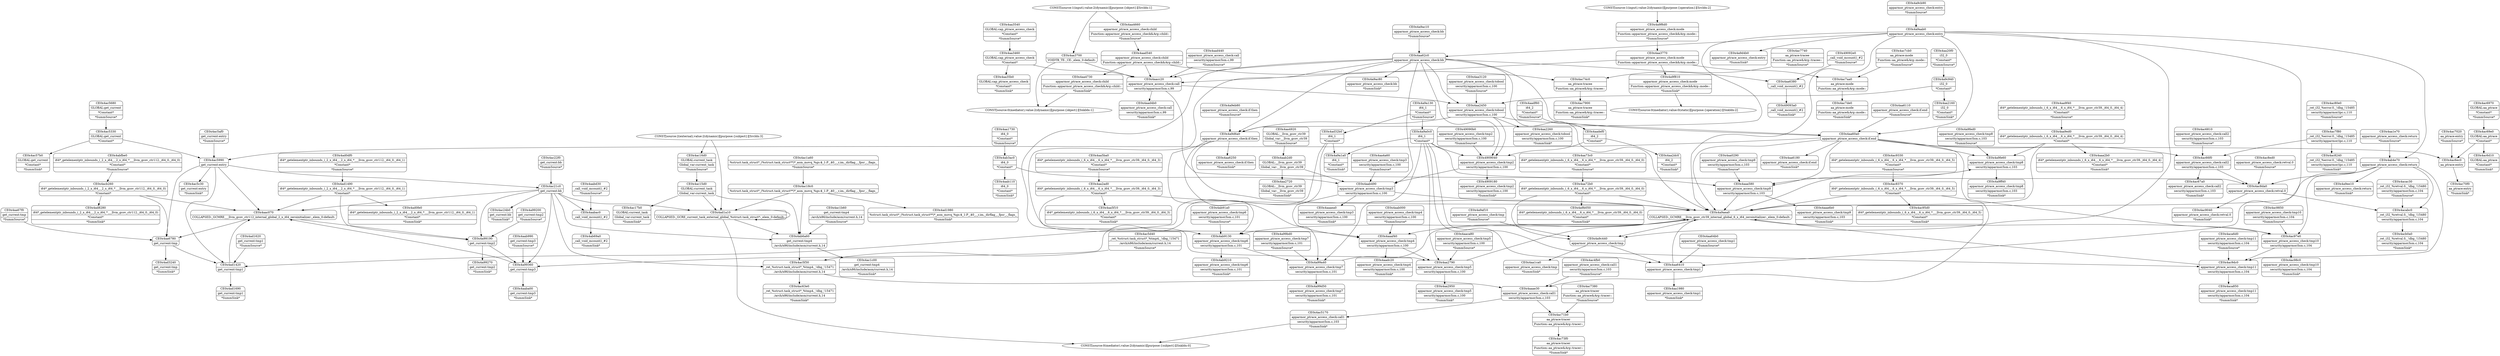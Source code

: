 digraph {
	CE0x4ad1490 [shape=record,shape=Mrecord,label="{CE0x4ad1490|i64*_getelementptr_inbounds_(_2_x_i64_,_2_x_i64_*___llvm_gcov_ctr112,_i64_0,_i64_1)|*Constant*}"]
	CE0x49093a0 [shape=record,shape=Mrecord,label="{CE0x49093a0|_call_void_mcount()_#2|*SummSink*}"]
	CE0x4ab4e70 [shape=record,shape=Mrecord,label="{CE0x4ab4e70|apparmor_ptrace_access_check:return}"]
	CE0x4aa6780 [shape=record,shape=Mrecord,label="{CE0x4aa6780|get_current:tmp}"]
	CE0x4ad32b0 [shape=record,shape=Mrecord,label="{CE0x4ad32b0|i64_1|*Constant*}"]
	CE0x4aa6110 [shape=record,shape=Mrecord,label="{CE0x4aa6110|apparmor_ptrace_access_check:if.end|*SummSource*}"]
	CE0x4aa3120 [shape=record,shape=Mrecord,label="{CE0x4aa3120|apparmor_ptrace_access_check:tobool|security/apparmor/lsm.c,100|*SummSource*}"]
	CE0x4ab9130 [shape=record,shape=Mrecord,label="{CE0x4ab9130|apparmor_ptrace_access_check:tmp6|security/apparmor/lsm.c,101}"]
	CE0x4aab000 [shape=record,shape=Mrecord,label="{CE0x4aab000|apparmor_ptrace_access_check:tmp4|security/apparmor/lsm.c,100|*SummSource*}"]
	CE0x4aa0290 [shape=record,shape=Mrecord,label="{CE0x4aa0290|apparmor_ptrace_access_check:tmp9|security/apparmor/lsm.c,103|*SummSource*}"]
	CE0x4a99200 [shape=record,shape=Mrecord,label="{CE0x4a99200|get_current:tmp2|*SummSource*}"]
	CE0x4ac5990 [shape=record,shape=Mrecord,label="{CE0x4ac5990|get_current:entry}"]
	CE0x4ab91a0 [shape=record,shape=Mrecord,label="{CE0x4ab91a0|apparmor_ptrace_access_check:tmp6|security/apparmor/lsm.c,101|*SummSource*}"]
	CE0x4aadf60 [shape=record,shape=Mrecord,label="{CE0x4aadf60|i64_2|*Constant*|*SummSource*}"]
	CE0x4ac7cb0 [shape=record,shape=Mrecord,label="{CE0x4ac7cb0|aa_ptrace:mode|Function::aa_ptrace&Arg::mode::|*SummSource*}"]
	CE0x4aa67f0 [shape=record,shape=Mrecord,label="{CE0x4aa67f0|get_current:tmp|*SummSource*}"]
	CE0x4aaba00 [shape=record,shape=Mrecord,label="{CE0x4aaba00|get_current:tmp3|*SummSink*}"]
	CE0x4aaaea0 [shape=record,shape=Mrecord,label="{CE0x4aaaea0|apparmor_ptrace_access_check:tmp3|security/apparmor/lsm.c,100|*SummSink*}"]
	CE0x4ac7020 [shape=record,shape=Mrecord,label="{CE0x4ac7020|aa_ptrace:entry|*SummSource*}"]
	CE0x4ac69e0 [shape=record,shape=Mrecord,label="{CE0x4ac69e0|GLOBAL:aa_ptrace|*Constant*}"]
	CE0x4ad1980 [shape=record,shape=Mrecord,label="{CE0x4ad1980|%struct.task_struct*_(%struct.task_struct**)*_asm_movq_%gs:$_1:P_,$0_,_r,im,_dirflag_,_fpsr_,_flags_|*SummSink*}"]
	"CONST[source:1(input),value:2(dynamic)][purpose:{object}][SrcIdx:1]"
	CE0x4aa73c0 [shape=record,shape=Mrecord,label="{CE0x4aa73c0|i64*_getelementptr_inbounds_(_6_x_i64_,_6_x_i64_*___llvm_gcov_ctr39,_i64_0,_i64_0)|*Constant*|*SummSource*}"]
	CE0x4ac6810 [shape=record,shape=Mrecord,label="{CE0x4ac6810|apparmor_ptrace_access_check:call2|security/apparmor/lsm.c,103|*SummSource*}"]
	CE0x4aca6d0 [shape=record,shape=Mrecord,label="{CE0x4aca6d0|apparmor_ptrace_access_check:tmp11|security/apparmor/lsm.c,104|*SummSource*}"]
	CE0x4a9aab0 [shape=record,shape=Mrecord,label="{CE0x4a9aab0|apparmor_ptrace_access_check:entry}"]
	CE0x4aca850 [shape=record,shape=Mrecord,label="{CE0x4aca850|apparmor_ptrace_access_check:tmp11|security/apparmor/lsm.c,104|*SummSink*}"]
	CE0x4aa2260 [shape=record,shape=Mrecord,label="{CE0x4aa2260|apparmor_ptrace_access_check:tobool|security/apparmor/lsm.c,100|*SummSink*}"]
	CE0x4a9d4b0 [shape=record,shape=Mrecord,label="{CE0x4a9d4b0|apparmor_ptrace_access_check:entry|*SummSink*}"]
	CE0x4a9ac10 [shape=record,shape=Mrecord,label="{CE0x4a9ac10|apparmor_ptrace_access_check:bb|*SummSource*}"]
	CE0x4ac63e0 [shape=record,shape=Mrecord,label="{CE0x4ac63e0|_ret_%struct.task_struct*_%tmp4,_!dbg_!15471|./arch/x86/include/asm/current.h,14|*SummSink*}"]
	CE0x4ac95d0 [shape=record,shape=Mrecord,label="{CE0x4ac95d0|i64*_getelementptr_inbounds_(_6_x_i64_,_6_x_i64_*___llvm_gcov_ctr39,_i64_0,_i64_5)|*Constant*|*SummSink*}"]
	CE0x4aad540 [shape=record,shape=Mrecord,label="{CE0x4aad540|apparmor_ptrace_access_check:child|Function::apparmor_ptrace_access_check&Arg::child::}"]
	CE0x4a9f810 [shape=record,shape=Mrecord,label="{CE0x4a9f810|apparmor_ptrace_access_check:mode|Function::apparmor_ptrace_access_check&Arg::mode::|*SummSink*}"]
	CE0x4aacc20 [shape=record,shape=Mrecord,label="{CE0x4aacc20|apparmor_ptrace_access_check:call|security/apparmor/lsm.c,99}"]
	CE0x4ab69a0 [shape=record,shape=Mrecord,label="{CE0x4ab69a0|_call_void_mcount()_#2|*SummSink*}"]
	CE0x4a99270 [shape=record,shape=Mrecord,label="{CE0x4a99270|get_current:tmp2|*SummSink*}"]
	CE0x4ac8370 [shape=record,shape=Mrecord,label="{CE0x4ac8370|i64*_getelementptr_inbounds_(_6_x_i64_,_6_x_i64_*___llvm_gcov_ctr39,_i64_0,_i64_5)|*Constant*}"]
	CE0x4ac67a0 [shape=record,shape=Mrecord,label="{CE0x4ac67a0|apparmor_ptrace_access_check:call2|security/apparmor/lsm.c,103|*SummSink*}"]
	CE0x4a9a130 [shape=record,shape=Mrecord,label="{CE0x4a9a130|i64_1|*Constant*|*SummSource*}"]
	CE0x4ac5170 [shape=record,shape=Mrecord,label="{CE0x4ac5170|apparmor_ptrace_access_check:call1|security/apparmor/lsm.c,103|*SummSink*}"]
	CE0x4aaca80 [shape=record,shape=Mrecord,label="{CE0x4aaca80|apparmor_ptrace_access_check:tmp5|security/apparmor/lsm.c,100|*SummSource*}"]
	CE0x4ac7380 [shape=record,shape=Mrecord,label="{CE0x4ac7380|aa_ptrace:tracer|Function::aa_ptrace&Arg::tracer::|*SummSource*}"]
	CE0x4ac80e0 [shape=record,shape=Mrecord,label="{CE0x4ac80e0|_ret_i32_%error.0,_!dbg_!15485|security/apparmor/ipc.c,110|*SummSource*}"]
	CE0x4aadc20 [shape=record,shape=Mrecord,label="{CE0x4aadc20|apparmor_ptrace_access_check:tmp4|security/apparmor/lsm.c,100|*SummSink*}"]
	CE0x4aa5f10 [shape=record,shape=Mrecord,label="{CE0x4aa5f10|i64*_getelementptr_inbounds_(_6_x_i64_,_6_x_i64_*___llvm_gcov_ctr39,_i64_0,_i64_3)|*Constant*|*SummSink*}"]
	"CONST[source:0(mediator),value:0(static)][purpose:{operation}][SnkIdx:2]"
	CE0x4ac4fb0 [shape=record,shape=Mrecord,label="{CE0x4ac4fb0|apparmor_ptrace_access_check:call1|security/apparmor/lsm.c,103|*SummSource*}"]
	CE0x4ad1420 [shape=record,shape=Mrecord,label="{CE0x4ad1420|get_current:tmp1}"]
	CE0x4aa20f0 [shape=record,shape=Mrecord,label="{CE0x4aa20f0|i32_0|*Constant*|*SummSource*}"]
	CE0x4a9fe60 [shape=record,shape=Mrecord,label="{CE0x4a9fe60|apparmor_ptrace_access_check:tmp8|security/apparmor/lsm.c,103}"]
	CE0x4ad0df0 [shape=record,shape=Mrecord,label="{CE0x4ad0df0|i64*_getelementptr_inbounds_(_2_x_i64_,_2_x_i64_*___llvm_gcov_ctr112,_i64_0,_i64_1)|*Constant*|*SummSource*}"]
	CE0x4a9ee10 [shape=record,shape=Mrecord,label="{CE0x4a9ee10|apparmor_ptrace_access_check:return|*SummSink*}"]
	CE0x4aa72b0 [shape=record,shape=Mrecord,label="{CE0x4aa72b0|i64*_getelementptr_inbounds_(_6_x_i64_,_6_x_i64_*___llvm_gcov_ctr39,_i64_0,_i64_0)|*Constant*}"]
	CE0x4ac21c0 [shape=record,shape=Mrecord,label="{CE0x4ac21c0|get_current:bb}"]
	CE0x4a9aea0 [shape=record,shape=Mrecord,label="{CE0x4a9aea0|COLLAPSED:_GCMRE___llvm_gcov_ctr39_internal_global_6_x_i64_zeroinitializer:_elem_0:default:}"]
	CE0x4ac5c30 [shape=record,shape=Mrecord,label="{CE0x4ac5c30|get_current:entry|*SummSink*}"]
	CE0x4ab6a60 [shape=record,shape=Mrecord,label="{CE0x4ab6a60|get_current:tmp4|./arch/x86/include/asm/current.h,14}"]
	CE0x4ac5330 [shape=record,shape=Mrecord,label="{CE0x4ac5330|GLOBAL:get_current|*Constant*}"]
	CE0x4909040 [shape=record,shape=Mrecord,label="{CE0x4909040|apparmor_ptrace_access_check:tmp2|security/apparmor/lsm.c,100}"]
	CE0x4aa4920 [shape=record,shape=Mrecord,label="{CE0x4aa4920|GLOBAL:__llvm_gcov_ctr39|Global_var:__llvm_gcov_ctr39|*SummSource*}"]
	"CONST[source:0(mediator),value:2(dynamic)][purpose:{subject}][SnkIdx:0]"
	CE0x4ac24b0 [shape=record,shape=Mrecord,label="{CE0x4ac24b0|get_current:bb|*SummSink*}"]
	CE0x4ac17b0 [shape=record,shape=Mrecord,label="{CE0x4ac17b0|GLOBAL:current_task|Global_var:current_task|*SummSink*}"]
	CE0x4a99360 [shape=record,shape=Mrecord,label="{CE0x4a99360|get_current:tmp3}"]
	CE0x4ac5af0 [shape=record,shape=Mrecord,label="{CE0x4ac5af0|get_current:entry|*SummSource*}"]
	CE0x4ad1620 [shape=record,shape=Mrecord,label="{CE0x4ad1620|get_current:tmp1|*SummSource*}"]
	CE0x4a9a1a0 [shape=record,shape=Mrecord,label="{CE0x4a9a1a0|i64_1|*Constant*|*SummSink*}"]
	CE0x4ac8da0 [shape=record,shape=Mrecord,label="{CE0x4ac8da0|apparmor_ptrace_access_check:retval.0}"]
	CE0x4acabc0 [shape=record,shape=Mrecord,label="{CE0x4acabc0|_ret_i32_%retval.0,_!dbg_!15480|security/apparmor/lsm.c,104}"]
	CE0x4ac7f80 [shape=record,shape=Mrecord,label="{CE0x4ac7f80|_ret_i32_%error.0,_!dbg_!15485|security/apparmor/ipc.c,110}"]
	CE0x4ab3ac0 [shape=record,shape=Mrecord,label="{CE0x4ab3ac0|i64_0|*Constant*}"]
	CE0x4ac71b0 [shape=record,shape=Mrecord,label="{CE0x4ac71b0|aa_ptrace:tracer|Function::aa_ptrace&Arg::tracer::}"]
	CE0x4aa4730 [shape=record,shape=Mrecord,label="{CE0x4aa4730|apparmor_ptrace_access_check:child|Function::apparmor_ptrace_access_check&Arg::child::|*SummSink*}"]
	CE0x4aa3700 [shape=record,shape=Mrecord,label="{CE0x4aa3700|VOIDTB_TE:_CE:_elem_0:default:}"]
	CE0x4ac98c0 [shape=record,shape=Mrecord,label="{CE0x4ac98c0|apparmor_ptrace_access_check:tmp10|security/apparmor/lsm.c,104|*SummSink*}"]
	CE0x4aaae30 [shape=record,shape=Mrecord,label="{CE0x4aaae30|apparmor_ptrace_access_check:call1|security/apparmor/lsm.c,103}"]
	"CONST[source:1(input),value:2(dynamic)][purpose:{operation}][SrcIdx:2]"
	CE0x4a9fed0 [shape=record,shape=Mrecord,label="{CE0x4a9fed0|apparmor_ptrace_access_check:tmp8|security/apparmor/lsm.c,103|*SummSource*}"]
	CE0x4ac6ec0 [shape=record,shape=Mrecord,label="{CE0x4ac6ec0|aa_ptrace:entry}"]
	CE0x4aa1e70 [shape=record,shape=Mrecord,label="{CE0x4aa1e70|apparmor_ptrace_access_check:return|*SummSource*}"]
	"CONST[source:0(mediator),value:2(dynamic)][purpose:{object}][SnkIdx:1]"
	CE0x4aa2ad0 [shape=record,shape=Mrecord,label="{CE0x4aa2ad0|i64*_getelementptr_inbounds_(_6_x_i64_,_6_x_i64_*___llvm_gcov_ctr39,_i64_0,_i64_3)|*Constant*}"]
	CE0x4a9cb90 [shape=record,shape=Mrecord,label="{CE0x4a9cb90|apparmor_ptrace_access_check:entry|*SummSource*}"]
	CE0x4aa1ca0 [shape=record,shape=Mrecord,label="{CE0x4aa1ca0|apparmor_ptrace_access_check:tmp|*SummSink*}"]
	CE0x4aa1730 [shape=record,shape=Mrecord,label="{CE0x4aa1730|i64_0|*Constant*|*SummSource*}"]
	CE0x4a9ff40 [shape=record,shape=Mrecord,label="{CE0x4a9ff40|apparmor_ptrace_access_check:tmp8|security/apparmor/lsm.c,103|*SummSink*}"]
	CE0x4aa2720 [shape=record,shape=Mrecord,label="{CE0x4aa2720|GLOBAL:__llvm_gcov_ctr39|Global_var:__llvm_gcov_ctr39|*SummSink*}"]
	CE0x4ac6d10 [shape=record,shape=Mrecord,label="{CE0x4ac6d10|GLOBAL:aa_ptrace|*Constant*|*SummSink*}"]
	CE0x4aa6410 [shape=record,shape=Mrecord,label="{CE0x4aa6410|apparmor_ptrace_access_check:tmp1}"]
	CE0x4a9d6a0 [shape=record,shape=Mrecord,label="{CE0x4a9d6a0|apparmor_ptrace_access_check:if.then}"]
	CE0x4ac70f0 [shape=record,shape=Mrecord,label="{CE0x4ac70f0|aa_ptrace:entry|*SummSink*}"]
	CE0x4a9c440 [shape=record,shape=Mrecord,label="{CE0x4a9c440|apparmor_ptrace_access_check:tmp}"]
	CE0x4a9b050 [shape=record,shape=Mrecord,label="{CE0x4a9b050|i64*_getelementptr_inbounds_(_6_x_i64_,_6_x_i64_*___llvm_gcov_ctr39,_i64_0,_i64_0)|*Constant*|*SummSink*}"]
	CE0x4aad4b0 [shape=record,shape=Mrecord,label="{CE0x4aad4b0|apparmor_ptrace_access_check:call|security/apparmor/lsm.c,99|*SummSink*}"]
	CE0x4aa2790 [shape=record,shape=Mrecord,label="{CE0x4aa2790|apparmor_ptrace_access_check:tmp5|security/apparmor/lsm.c,100}"]
	CE0x4acac30 [shape=record,shape=Mrecord,label="{CE0x4acac30|_ret_i32_%retval.0,_!dbg_!15480|security/apparmor/lsm.c,104|*SummSource*}"]
	CE0x4ac18c0 [shape=record,shape=Mrecord,label="{CE0x4ac18c0|%struct.task_struct*_(%struct.task_struct**)*_asm_movq_%gs:$_1:P_,$0_,_r,im,_dirflag_,_fpsr_,_flags_}"]
	CE0x4aac070 [shape=record,shape=Mrecord,label="{CE0x4aac070|COLLAPSED:_GCMRE___llvm_gcov_ctr112_internal_global_2_x_i64_zeroinitializer:_elem_0:default:}"]
	CE0x4aa4a60 [shape=record,shape=Mrecord,label="{CE0x4aa4a60|apparmor_ptrace_access_check:tmp3|security/apparmor/lsm.c,100|*SummSource*}"]
	CE0x4a9af10 [shape=record,shape=Mrecord,label="{CE0x4a9af10|apparmor_ptrace_access_check:tmp|*SummSource*}"]
	CE0x4aa5ba0 [shape=record,shape=Mrecord,label="{CE0x4aa5ba0|i64*_getelementptr_inbounds_(_6_x_i64_,_6_x_i64_*___llvm_gcov_ctr39,_i64_0,_i64_3)|*Constant*|*SummSource*}"]
	CE0x4ad8280 [shape=record,shape=Mrecord,label="{CE0x4ad8280|i64*_getelementptr_inbounds_(_2_x_i64_,_2_x_i64_*___llvm_gcov_ctr112,_i64_0,_i64_0)|*Constant*|*SummSink*}"]
	CE0x4aa6380 [shape=record,shape=Mrecord,label="{CE0x4aa6380|_call_void_mcount()_#2}"]
	CE0x4ac5d40 [shape=record,shape=Mrecord,label="{CE0x4ac5d40|_ret_%struct.task_struct*_%tmp4,_!dbg_!15471|./arch/x86/include/asm/current.h,14|*SummSource*}"]
	CE0x4ac15d0 [shape=record,shape=Mrecord,label="{CE0x4ac15d0|GLOBAL:current_task|Global_var:current_task}"]
	CE0x4acb260 [shape=record,shape=Mrecord,label="{CE0x4acb260|i64*_getelementptr_inbounds_(_2_x_i64_,_2_x_i64_*___llvm_gcov_ctr112,_i64_0,_i64_0)|*Constant*}"]
	CE0x4ac1a60 [shape=record,shape=Mrecord,label="{CE0x4ac1a60|%struct.task_struct*_(%struct.task_struct**)*_asm_movq_%gs:$_1:P_,$0_,_r,im,_dirflag_,_fpsr_,_flags_|*SummSource*}"]
	"CONST[source:2(external),value:2(dynamic)][purpose:{subject}][SrcIdx:3]"
	CE0x4aa9f40 [shape=record,shape=Mrecord,label="{CE0x4aa9f40|i64*_getelementptr_inbounds_(_6_x_i64_,_6_x_i64_*___llvm_gcov_ctr39,_i64_0,_i64_4)|*Constant*|*SummSource*}"]
	CE0x4909180 [shape=record,shape=Mrecord,label="{CE0x4909180|apparmor_ptrace_access_check:tmp2|security/apparmor/lsm.c,100|*SummSink*}"]
	CE0x4aa2950 [shape=record,shape=Mrecord,label="{CE0x4aa2950|apparmor_ptrace_access_check:tmp5|security/apparmor/lsm.c,100|*SummSink*}"]
	CE0x4aa2160 [shape=record,shape=Mrecord,label="{CE0x4aa2160|i32_0|*Constant*|*SummSink*}"]
	CE0x4a9ac80 [shape=record,shape=Mrecord,label="{CE0x4a9ac80|apparmor_ptrace_access_check:bb|*SummSink*}"]
	CE0x4aa6180 [shape=record,shape=Mrecord,label="{CE0x4aa6180|apparmor_ptrace_access_check:if.end|*SummSink*}"]
	CE0x49092e0 [shape=record,shape=Mrecord,label="{CE0x49092e0|_call_void_mcount()_#2|*SummSource*}"]
	CE0x4a99a40 [shape=record,shape=Mrecord,label="{CE0x4a99a40|apparmor_ptrace_access_check:tmp7|security/apparmor/lsm.c,101}"]
	CE0x4ac5f30 [shape=record,shape=Mrecord,label="{CE0x4ac5f30|_ret_%struct.task_struct*_%tmp4,_!dbg_!15471|./arch/x86/include/asm/current.h,14}"]
	CE0x4ac22f0 [shape=record,shape=Mrecord,label="{CE0x4ac22f0|get_current:bb|*SummSource*}"]
	CE0x4aab490 [shape=record,shape=Mrecord,label="{CE0x4aab490|apparmor_ptrace_access_check:tmp3|security/apparmor/lsm.c,100}"]
	CE0x4aa4660 [shape=record,shape=Mrecord,label="{CE0x4aa4660|apparmor_ptrace_access_check:child|Function::apparmor_ptrace_access_check&Arg::child::|*SummSource*}"]
	CE0x4aaa6b0 [shape=record,shape=Mrecord,label="{CE0x4aaa6b0|apparmor_ptrace_access_check:tmp9|security/apparmor/lsm.c,103|*SummSink*}"]
	CE0x4aa6250 [shape=record,shape=Mrecord,label="{CE0x4aa6250|apparmor_ptrace_access_check:if.then|*SummSink*}"]
	CE0x4ac73f0 [shape=record,shape=Mrecord,label="{CE0x4ac73f0|aa_ptrace:tracer|Function::aa_ptrace&Arg::tracer::|*SummSink*}"]
	CE0x4ac7aa0 [shape=record,shape=Mrecord,label="{CE0x4ac7aa0|aa_ptrace:mode|Function::aa_ptrace&Arg::mode::}"]
	CE0x4ad3240 [shape=record,shape=Mrecord,label="{CE0x4ad3240|get_current:tmp|*SummSink*}"]
	CE0x4a9c940 [shape=record,shape=Mrecord,label="{CE0x4a9c940|i32_0|*Constant*}"]
	CE0x4ac9330 [shape=record,shape=Mrecord,label="{CE0x4ac9330|i64*_getelementptr_inbounds_(_6_x_i64_,_6_x_i64_*___llvm_gcov_ctr39,_i64_0,_i64_5)|*Constant*|*SummSource*}"]
	CE0x4abfbe0 [shape=record,shape=Mrecord,label="{CE0x4abfbe0|i64*_getelementptr_inbounds_(_2_x_i64_,_2_x_i64_*___llvm_gcov_ctr112,_i64_0,_i64_0)|*Constant*|*SummSource*}"]
	CE0x4ac9040 [shape=record,shape=Mrecord,label="{CE0x4ac9040|apparmor_ptrace_access_check:retval.0|*SummSink*}"]
	CE0x4ac1b60 [shape=record,shape=Mrecord,label="{CE0x4ac1b60|get_current:tmp4|./arch/x86/include/asm/current.h,14|*SummSource*}"]
	CE0x4acb0a0 [shape=record,shape=Mrecord,label="{CE0x4acb0a0|_ret_i32_%retval.0,_!dbg_!15480|security/apparmor/lsm.c,104|*SummSink*}"]
	CE0x4aad440 [shape=record,shape=Mrecord,label="{CE0x4aad440|apparmor_ptrace_access_check:call|security/apparmor/lsm.c,99|*SummSource*}"]
	CE0x4aa3460 [shape=record,shape=Mrecord,label="{CE0x4aa3460|GLOBAL:cap_ptrace_access_check|*Constant*}"]
	CE0x4aab2d0 [shape=record,shape=Mrecord,label="{CE0x4aab2d0|GLOBAL:__llvm_gcov_ctr39|Global_var:__llvm_gcov_ctr39}"]
	CE0x4a99190 [shape=record,shape=Mrecord,label="{CE0x4a99190|get_current:tmp2}"]
	CE0x4ac8240 [shape=record,shape=Mrecord,label="{CE0x4ac8240|_ret_i32_%error.0,_!dbg_!15485|security/apparmor/ipc.c,110|*SummSink*}"]
	CE0x4aa35b0 [shape=record,shape=Mrecord,label="{CE0x4aa35b0|GLOBAL:cap_ptrace_access_check|*Constant*|*SummSink*}"]
	CE0x4aaa580 [shape=record,shape=Mrecord,label="{CE0x4aaa580|apparmor_ptrace_access_check:tmp9|security/apparmor/lsm.c,103}"]
	CE0x4aab990 [shape=record,shape=Mrecord,label="{CE0x4aab990|get_current:tmp3|*SummSource*}"]
	CE0x4aa9ed0 [shape=record,shape=Mrecord,label="{CE0x4aa9ed0|i64*_getelementptr_inbounds_(_6_x_i64_,_6_x_i64_*___llvm_gcov_ctr39,_i64_0,_i64_4)|*Constant*}"]
	CE0x4ac97e0 [shape=record,shape=Mrecord,label="{CE0x4ac97e0|apparmor_ptrace_access_check:tmp10|security/apparmor/lsm.c,104}"]
	CE0x4aabac0 [shape=record,shape=Mrecord,label="{CE0x4aabac0|_call_void_mcount()_#2}"]
	CE0x4ac9850 [shape=record,shape=Mrecord,label="{CE0x4ac9850|apparmor_ptrace_access_check:tmp10|security/apparmor/lsm.c,104|*SummSource*}"]
	CE0x4aa62c0 [shape=record,shape=Mrecord,label="{CE0x4aa62c0|apparmor_ptrace_access_check:bb}"]
	CE0x4ad1690 [shape=record,shape=Mrecord,label="{CE0x4ad1690|get_current:tmp1|*SummSink*}"]
	CE0x4ac57b0 [shape=record,shape=Mrecord,label="{CE0x4ac57b0|GLOBAL:get_current|*Constant*|*SummSink*}"]
	CE0x4a99bd0 [shape=record,shape=Mrecord,label="{CE0x4a99bd0|apparmor_ptrace_access_check:tmp7|security/apparmor/lsm.c,101|*SummSource*}"]
	CE0x4aa3540 [shape=record,shape=Mrecord,label="{CE0x4aa3540|GLOBAL:cap_ptrace_access_check|*Constant*|*SummSource*}"]
	CE0x4ac6970 [shape=record,shape=Mrecord,label="{CE0x4ac6970|GLOBAL:aa_ptrace|*Constant*|*SummSource*}"]
	CE0x4ac7740 [shape=record,shape=Mrecord,label="{CE0x4ac7740|aa_ptrace:tracee|Function::aa_ptrace&Arg::tracee::|*SummSource*}"]
	CE0x4ad0fe0 [shape=record,shape=Mrecord,label="{CE0x4ad0fe0|i64*_getelementptr_inbounds_(_2_x_i64_,_2_x_i64_*___llvm_gcov_ctr112,_i64_0,_i64_1)|*Constant*|*SummSink*}"]
	CE0x4aa2450 [shape=record,shape=Mrecord,label="{CE0x4aa2450|apparmor_ptrace_access_check:tobool|security/apparmor/lsm.c,100}"]
	CE0x4aaaf40 [shape=record,shape=Mrecord,label="{CE0x4aaaf40|apparmor_ptrace_access_check:tmp4|security/apparmor/lsm.c,100}"]
	CE0x4a9f6d0 [shape=record,shape=Mrecord,label="{CE0x4a9f6d0|apparmor_ptrace_access_check:mode|Function::apparmor_ptrace_access_check&Arg::mode::|*SummSource*}"]
	CE0x4aa60a0 [shape=record,shape=Mrecord,label="{CE0x4aa60a0|apparmor_ptrace_access_check:if.end}"]
	CE0x4aaa2b0 [shape=record,shape=Mrecord,label="{CE0x4aaa2b0|i64*_getelementptr_inbounds_(_6_x_i64_,_6_x_i64_*___llvm_gcov_ctr39,_i64_0,_i64_4)|*Constant*|*SummSink*}"]
	CE0x4ac5680 [shape=record,shape=Mrecord,label="{CE0x4ac5680|GLOBAL:get_current|*Constant*|*SummSource*}"]
	CE0x4a9eb80 [shape=record,shape=Mrecord,label="{CE0x4a9eb80|apparmor_ptrace_access_check:if.then|*SummSource*}"]
	CE0x4ac7900 [shape=record,shape=Mrecord,label="{CE0x4ac7900|aa_ptrace:tracee|Function::aa_ptrace&Arg::tracee::|*SummSink*}"]
	CE0x4aa64b0 [shape=record,shape=Mrecord,label="{CE0x4aa64b0|apparmor_ptrace_access_check:tmp1|*SummSource*}"]
	CE0x49090b0 [shape=record,shape=Mrecord,label="{CE0x49090b0|apparmor_ptrace_access_check:tmp2|security/apparmor/lsm.c,100|*SummSource*}"]
	CE0x4ac9dc0 [shape=record,shape=Mrecord,label="{CE0x4ac9dc0|apparmor_ptrace_access_check:tmp11|security/apparmor/lsm.c,104}"]
	CE0x4aa1980 [shape=record,shape=Mrecord,label="{CE0x4aa1980|apparmor_ptrace_access_check:tmp1|*SummSink*}"]
	CE0x4ad1a10 [shape=record,shape=Mrecord,label="{CE0x4ad1a10|COLLAPSED:_GCRE_current_task_external_global_%struct.task_struct*:_elem_0:default:}"]
	CE0x4ab9210 [shape=record,shape=Mrecord,label="{CE0x4ab9210|apparmor_ptrace_access_check:tmp6|security/apparmor/lsm.c,101|*SummSink*}"]
	CE0x4aa2dc0 [shape=record,shape=Mrecord,label="{CE0x4aa2dc0|i64_2|*Constant*|*SummSink*}"]
	CE0x4a99d50 [shape=record,shape=Mrecord,label="{CE0x4a99d50|apparmor_ptrace_access_check:tmp7|security/apparmor/lsm.c,101|*SummSink*}"]
	CE0x4ac16d0 [shape=record,shape=Mrecord,label="{CE0x4ac16d0|GLOBAL:current_task|Global_var:current_task|*SummSource*}"]
	CE0x4ac1c00 [shape=record,shape=Mrecord,label="{CE0x4ac1c00|get_current:tmp4|./arch/x86/include/asm/current.h,14|*SummSink*}"]
	CE0x4aadef0 [shape=record,shape=Mrecord,label="{CE0x4aadef0|i64_2|*Constant*}"]
	CE0x4ac8ed0 [shape=record,shape=Mrecord,label="{CE0x4ac8ed0|apparmor_ptrace_access_check:retval.0|*SummSource*}"]
	CE0x4aabd30 [shape=record,shape=Mrecord,label="{CE0x4aabd30|_call_void_mcount()_#2|*SummSource*}"]
	CE0x4ac66f0 [shape=record,shape=Mrecord,label="{CE0x4ac66f0|apparmor_ptrace_access_check:call2|security/apparmor/lsm.c,103}"]
	CE0x4a9a0c0 [shape=record,shape=Mrecord,label="{CE0x4a9a0c0|i64_1|*Constant*}"]
	CE0x4aa3770 [shape=record,shape=Mrecord,label="{CE0x4aa3770|apparmor_ptrace_access_check:mode|Function::apparmor_ptrace_access_check&Arg::mode::}"]
	CE0x4ac74c0 [shape=record,shape=Mrecord,label="{CE0x4ac74c0|aa_ptrace:tracee|Function::aa_ptrace&Arg::tracee::}"]
	CE0x4ac7de0 [shape=record,shape=Mrecord,label="{CE0x4ac7de0|aa_ptrace:mode|Function::aa_ptrace&Arg::mode::|*SummSink*}"]
	CE0x4aab110 [shape=record,shape=Mrecord,label="{CE0x4aab110|i64_0|*Constant*|*SummSink*}"]
	CE0x4aa72b0 -> CE0x4a9c440
	CE0x4a9a130 -> CE0x4ad32b0
	CE0x4aa2ad0 -> CE0x4aa5f10
	CE0x4ac69e0 -> CE0x4ac6ec0
	CE0x4aa6380 -> CE0x49093a0
	CE0x4aa2ad0 -> CE0x4ab9130
	CE0x4ac5990 -> CE0x4aa6780
	CE0x4aa6780 -> CE0x4ad1420
	CE0x4aa20f0 -> CE0x4a9c940
	CE0x4a9a0c0 -> CE0x4a99a40
	CE0x4aa9f40 -> CE0x4aa9ed0
	CE0x4ac97e0 -> CE0x4ac9dc0
	"CONST[source:1(input),value:2(dynamic)][purpose:{object}][SrcIdx:1]" -> CE0x4aa4660
	CE0x4a9aab0 -> CE0x4aa6410
	CE0x4ac66f0 -> CE0x4ac8da0
	CE0x4aa3700 -> CE0x4aacc20
	CE0x4a9a0c0 -> CE0x4aaa580
	CE0x4aa62c0 -> CE0x4aa6380
	CE0x4ac7740 -> CE0x4ac74c0
	CE0x4ac16d0 -> CE0x4ac15d0
	CE0x4aa2ad0 -> CE0x4a9aea0
	CE0x4aa64b0 -> CE0x4aa6410
	CE0x4aa4730 -> "CONST[source:0(mediator),value:2(dynamic)][purpose:{object}][SnkIdx:1]"
	CE0x4a99200 -> CE0x4a99190
	CE0x4ac5680 -> CE0x4ac5330
	CE0x4a99bd0 -> CE0x4a99a40
	CE0x4ac1b60 -> CE0x4ab6a60
	CE0x4aa6110 -> CE0x4aa60a0
	CE0x4aab2d0 -> CE0x4aa2720
	CE0x4aadf60 -> CE0x4aadef0
	CE0x4acac30 -> CE0x4acabc0
	CE0x4ac21c0 -> CE0x4ad1a10
	CE0x4ab4e70 -> CE0x4ac9dc0
	CE0x4aaaf40 -> CE0x4aadc20
	CE0x4aa60a0 -> CE0x4a9aea0
	CE0x4aa73c0 -> CE0x4aa72b0
	CE0x4aad540 -> CE0x4aa4730
	CE0x4ac15d0 -> CE0x4ad1a10
	CE0x4ac7020 -> CE0x4ac6ec0
	CE0x4ac21c0 -> CE0x4a99190
	CE0x4aa2450 -> CE0x4aa2260
	CE0x4aa9ed0 -> CE0x4aaa2b0
	CE0x4aab490 -> CE0x4aaaea0
	CE0x4a99360 -> CE0x4aac070
	CE0x4a99a40 -> CE0x4a99d50
	CE0x4aa9ed0 -> CE0x4a9fe60
	CE0x4aa60a0 -> CE0x4aa6180
	CE0x4aa60a0 -> CE0x4ac66f0
	CE0x4ac5990 -> CE0x4aac070
	CE0x4aad540 -> CE0x4ac74c0
	CE0x4aad440 -> CE0x4aacc20
	CE0x4ad1a10 -> CE0x4ad1a10
	CE0x4a9a0c0 -> CE0x4aa2790
	CE0x4ac5170 -> "CONST[source:0(mediator),value:2(dynamic)][purpose:{subject}][SnkIdx:0]"
	CE0x4aa60a0 -> CE0x4aaae30
	CE0x4aa4660 -> CE0x4aad540
	CE0x4ac21c0 -> CE0x4aabac0
	CE0x4ab4e70 -> CE0x4ac97e0
	CE0x4ad1a10 -> "CONST[source:0(mediator),value:2(dynamic)][purpose:{subject}][SnkIdx:0]"
	CE0x4aaaf40 -> CE0x4aa2790
	CE0x4a9c940 -> CE0x4aa2450
	CE0x4aa2790 -> CE0x4aa2950
	CE0x4a9aab0 -> CE0x4a9d4b0
	CE0x4aadef0 -> CE0x4909040
	CE0x4a9fe60 -> CE0x4a9ff40
	CE0x4aaae30 -> CE0x4ac5170
	CE0x4ad32b0 -> CE0x4a9a1a0
	CE0x4a9f6d0 -> CE0x4aa3770
	CE0x4a99190 -> CE0x4a99360
	CE0x4aa62c0 -> CE0x4aab490
	CE0x4ac21c0 -> CE0x4ab6a60
	CE0x4ad1490 -> CE0x4a99190
	CE0x4a9aea0 -> CE0x4ab9130
	CE0x4a9aea0 -> CE0x4ac97e0
	CE0x4ab9130 -> CE0x4a99a40
	CE0x4aaca80 -> CE0x4aa2790
	CE0x4ad1490 -> CE0x4aac070
	CE0x4ac15d0 -> CE0x4ac17b0
	CE0x4aa3540 -> CE0x4aa3460
	CE0x4ac4fb0 -> CE0x4aaae30
	CE0x4aa2450 -> CE0x4909040
	CE0x4aa2790 -> CE0x4a9aea0
	CE0x4ac66f0 -> CE0x4ac67a0
	CE0x4ac8da0 -> CE0x4acabc0
	CE0x4ac21c0 -> CE0x4ac5f30
	CE0x4aa1730 -> CE0x4ab3ac0
	CE0x4a9a130 -> CE0x4a9a0c0
	CE0x4aa62c0 -> CE0x4aa2450
	CE0x4aa3770 -> CE0x4a9f810
	CE0x4ab4e70 -> CE0x4acabc0
	CE0x4aa60a0 -> CE0x4ac6ec0
	CE0x4ab3ac0 -> CE0x4aab110
	CE0x4ac97e0 -> CE0x4ac98c0
	CE0x4aa67f0 -> CE0x4aa6780
	CE0x4a9aab0 -> CE0x4a9c440
	CE0x4a99a40 -> CE0x4a9aea0
	CE0x4aa6410 -> CE0x4a9aea0
	CE0x4ab4e70 -> CE0x4a9aea0
	CE0x4a9aab0 -> CE0x4a9d6a0
	CE0x4aa3700 -> "CONST[source:0(mediator),value:2(dynamic)][purpose:{object}][SnkIdx:1]"
	CE0x4ac8370 -> CE0x4a9aea0
	CE0x4a9a0c0 -> CE0x4a9a1a0
	CE0x4ac6970 -> CE0x4ac69e0
	CE0x4a9aea0 -> CE0x4a9fe60
	CE0x4acb260 -> CE0x4aa6780
	CE0x4a9a0c0 -> CE0x4ac9dc0
	CE0x4ac21c0 -> CE0x4aac070
	CE0x4aa1e70 -> CE0x4ab4e70
	CE0x4ac5af0 -> CE0x4ac5990
	CE0x4ac74c0 -> CE0x4ac7900
	CE0x4aac070 -> CE0x4aa6780
	CE0x4a9d6a0 -> CE0x4a9aea0
	CE0x4aa72b0 -> CE0x4a9aea0
	CE0x4ac5990 -> CE0x4ac5c30
	CE0x4ac21c0 -> CE0x4a99360
	CE0x4ac5330 -> CE0x4ac57b0
	CE0x4a9aab0 -> CE0x4ab4e70
	CE0x4aab000 -> CE0x4aaaf40
	CE0x4ad1420 -> CE0x4ad1690
	CE0x4aab990 -> CE0x4a99360
	CE0x4ac5990 -> CE0x4ad1420
	CE0x4aa3770 -> CE0x4ac7aa0
	CE0x4aad540 -> CE0x4aacc20
	CE0x4ab4e70 -> CE0x4a9ee10
	CE0x4ad1490 -> CE0x4ad0fe0
	CE0x4aa62c0 -> CE0x4909040
	CE0x4ab3ac0 -> CE0x4aab490
	CE0x4ac5d40 -> CE0x4ac5f30
	CE0x4a9aab0 -> CE0x4aa62c0
	CE0x4aa3770 -> CE0x4aacc20
	CE0x4aa9ed0 -> CE0x4a9aea0
	CE0x4aab2d0 -> CE0x4aab490
	CE0x4aabac0 -> CE0x4ab69a0
	CE0x4ac1a60 -> CE0x4ac18c0
	CE0x4a9aab0 -> CE0x4a9aea0
	"CONST[source:2(external),value:2(dynamic)][purpose:{subject}][SrcIdx:3]" -> CE0x4ac16d0
	CE0x4ac18c0 -> CE0x4ad1a10
	CE0x4ac7f80 -> CE0x4ac66f0
	CE0x4ab6a60 -> CE0x4ac1c00
	CE0x4a9c940 -> CE0x4aa2160
	CE0x4ac22f0 -> CE0x4ac21c0
	CE0x4a9aab0 -> CE0x4aa60a0
	CE0x4aa2450 -> CE0x4aa60a0
	CE0x4ac5990 -> CE0x4ac21c0
	CE0x4a9fe60 -> CE0x4aaa580
	"CONST[source:1(input),value:2(dynamic)][purpose:{object}][SrcIdx:1]" -> CE0x4aa3700
	CE0x4909040 -> CE0x4909180
	CE0x4aa5ba0 -> CE0x4aa2ad0
	CE0x4a9ac10 -> CE0x4aa62c0
	CE0x4ad1a10 -> CE0x4ab6a60
	CE0x4aa60a0 -> CE0x4ac5990
	CE0x4ac18c0 -> CE0x4ad1980
	CE0x4ac9dc0 -> CE0x4aca850
	CE0x4a9cb90 -> CE0x4a9aab0
	CE0x4aa6410 -> CE0x4aa1980
	CE0x4ac8370 -> CE0x4ac95d0
	CE0x4a9d6a0 -> CE0x4ab9130
	CE0x4ac6ec0 -> CE0x4ac70f0
	CE0x4aa2450 -> CE0x4a9d6a0
	CE0x4ac7f80 -> CE0x4ac8240
	CE0x4acb260 -> CE0x4aac070
	CE0x4acabc0 -> CE0x4acb0a0
	CE0x4aacc20 -> CE0x4aa2450
	"CONST[source:1(input),value:2(dynamic)][purpose:{operation}][SrcIdx:2]" -> CE0x4a9f6d0
	CE0x4aa62c0 -> CE0x4a9ac80
	CE0x4ac18c0 -> CE0x4ab6a60
	CE0x4ac69e0 -> CE0x4ac6d10
	CE0x4ad1420 -> CE0x4aac070
	CE0x4a9c440 -> CE0x4aa6410
	CE0x4a9fed0 -> CE0x4a9fe60
	CE0x4ac80e0 -> CE0x4ac7f80
	CE0x4ac9dc0 -> CE0x4a9aea0
	CE0x4aabd30 -> CE0x4aabac0
	CE0x4aa72b0 -> CE0x4a9b050
	CE0x4ac15d0 -> CE0x4ab6a60
	CE0x4aa62c0 -> CE0x4aaaf40
	CE0x4aadef0 -> CE0x4aa2dc0
	CE0x4ac8ed0 -> CE0x4ac8da0
	"CONST[source:2(external),value:2(dynamic)][purpose:{subject}][SrcIdx:3]" -> CE0x4ad1a10
	CE0x4a9aea0 -> CE0x4a9c440
	CE0x4aa3460 -> CE0x4aa35b0
	CE0x4aa3120 -> CE0x4aa2450
	CE0x4ac6810 -> CE0x4ac66f0
	CE0x4aacc20 -> CE0x4aad4b0
	CE0x4ac7380 -> CE0x4ac71b0
	CE0x4aa62c0 -> CE0x4aacc20
	CE0x4ad32b0 -> CE0x4a99360
	CE0x4ac9850 -> CE0x4ac97e0
	CE0x4acb260 -> CE0x4ad8280
	CE0x4aa62c0 -> CE0x4a9d6a0
	CE0x4ac5f30 -> CE0x4aaae30
	CE0x4ac8da0 -> CE0x4ac9040
	CE0x4ac8370 -> CE0x4ac97e0
	CE0x4aa4920 -> CE0x4aab2d0
	CE0x4ad0df0 -> CE0x4ad1490
	CE0x4a9a0c0 -> CE0x4aa6410
	CE0x4a99190 -> CE0x4a99270
	CE0x4a99360 -> CE0x4aaba00
	CE0x49092e0 -> CE0x4aa6380
	CE0x4aab490 -> CE0x4aaaf40
	CE0x49090b0 -> CE0x4909040
	CE0x4a9a0c0 -> CE0x4909040
	CE0x4ab91a0 -> CE0x4ab9130
	CE0x4aa6780 -> CE0x4ad3240
	CE0x4a9d6a0 -> CE0x4aa6250
	CE0x4a9eb80 -> CE0x4a9d6a0
	CE0x4ac5f30 -> CE0x4ac63e0
	CE0x4aacc20 -> CE0x4ac8da0
	CE0x4aa3460 -> CE0x4aacc20
	CE0x4aa62c0 -> CE0x4aa60a0
	CE0x4aa60a0 -> CE0x4a9fe60
	CE0x4ab9130 -> CE0x4ab9210
	CE0x4ac5330 -> CE0x4ac5990
	CE0x4ab6a60 -> CE0x4ac5f30
	CE0x4a9aea0 -> CE0x4aaaf40
	CE0x4aaa580 -> CE0x4a9aea0
	CE0x4ac71b0 -> CE0x4ac73f0
	CE0x4a9af10 -> CE0x4a9c440
	CE0x4ac21c0 -> CE0x4ac24b0
	CE0x4ac9330 -> CE0x4ac8370
	CE0x4aab490 -> CE0x4a9aea0
	CE0x4ab4e70 -> CE0x4ac8da0
	CE0x4a9f810 -> "CONST[source:0(mediator),value:0(static)][purpose:{operation}][SnkIdx:2]"
	CE0x4a9c440 -> CE0x4aa1ca0
	CE0x4abfbe0 -> CE0x4acb260
	CE0x4aa62c0 -> CE0x4a9aea0
	CE0x4ac7cb0 -> CE0x4ac7aa0
	CE0x4aca6d0 -> CE0x4ac9dc0
	CE0x4aa62c0 -> CE0x4aa2790
	CE0x4a9d6a0 -> CE0x4a99a40
	CE0x4aa4a60 -> CE0x4aab490
	CE0x4aa0290 -> CE0x4aaa580
	CE0x4aa60a0 -> CE0x4aaa580
	CE0x4aaa580 -> CE0x4aaa6b0
	CE0x4909040 -> CE0x4aab490
	CE0x4aac070 -> CE0x4a99190
	CE0x4ac7aa0 -> CE0x4ac7de0
	CE0x4aaae30 -> CE0x4ac71b0
	CE0x4ad32b0 -> CE0x4ad1420
	CE0x4ad1620 -> CE0x4ad1420
}
